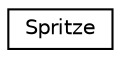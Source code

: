 digraph "Grafische Darstellung der Klassenhierarchie"
{
  edge [fontname="Helvetica",fontsize="10",labelfontname="Helvetica",labelfontsize="10"];
  node [fontname="Helvetica",fontsize="10",shape=record];
  rankdir="LR";
  Node1 [label="Spritze",height=0.2,width=0.4,color="black", fillcolor="white", style="filled",URL="$class_spritze.html"];
}
